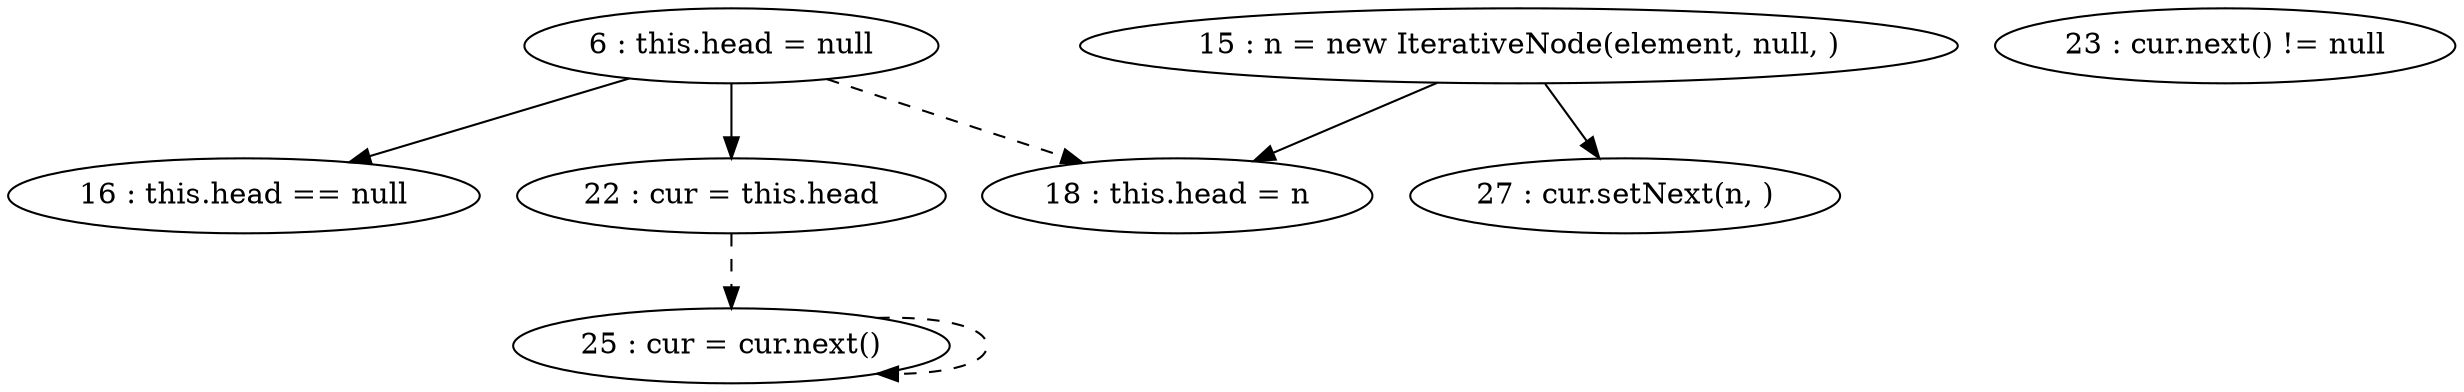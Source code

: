 digraph G {
"6 : this.head = null"
"6 : this.head = null" -> "16 : this.head == null"
"6 : this.head = null" -> "22 : cur = this.head"
"6 : this.head = null" -> "18 : this.head = n" [style=dashed]
"15 : n = new IterativeNode(element, null, )"
"15 : n = new IterativeNode(element, null, )" -> "27 : cur.setNext(n, )"
"15 : n = new IterativeNode(element, null, )" -> "18 : this.head = n"
"16 : this.head == null"
"18 : this.head = n"
"22 : cur = this.head"
"22 : cur = this.head" -> "25 : cur = cur.next()" [style=dashed]
"23 : cur.next() != null"
"25 : cur = cur.next()"
"25 : cur = cur.next()" -> "25 : cur = cur.next()" [style=dashed]
"23 : cur.next() != null"
"27 : cur.setNext(n, )"
}